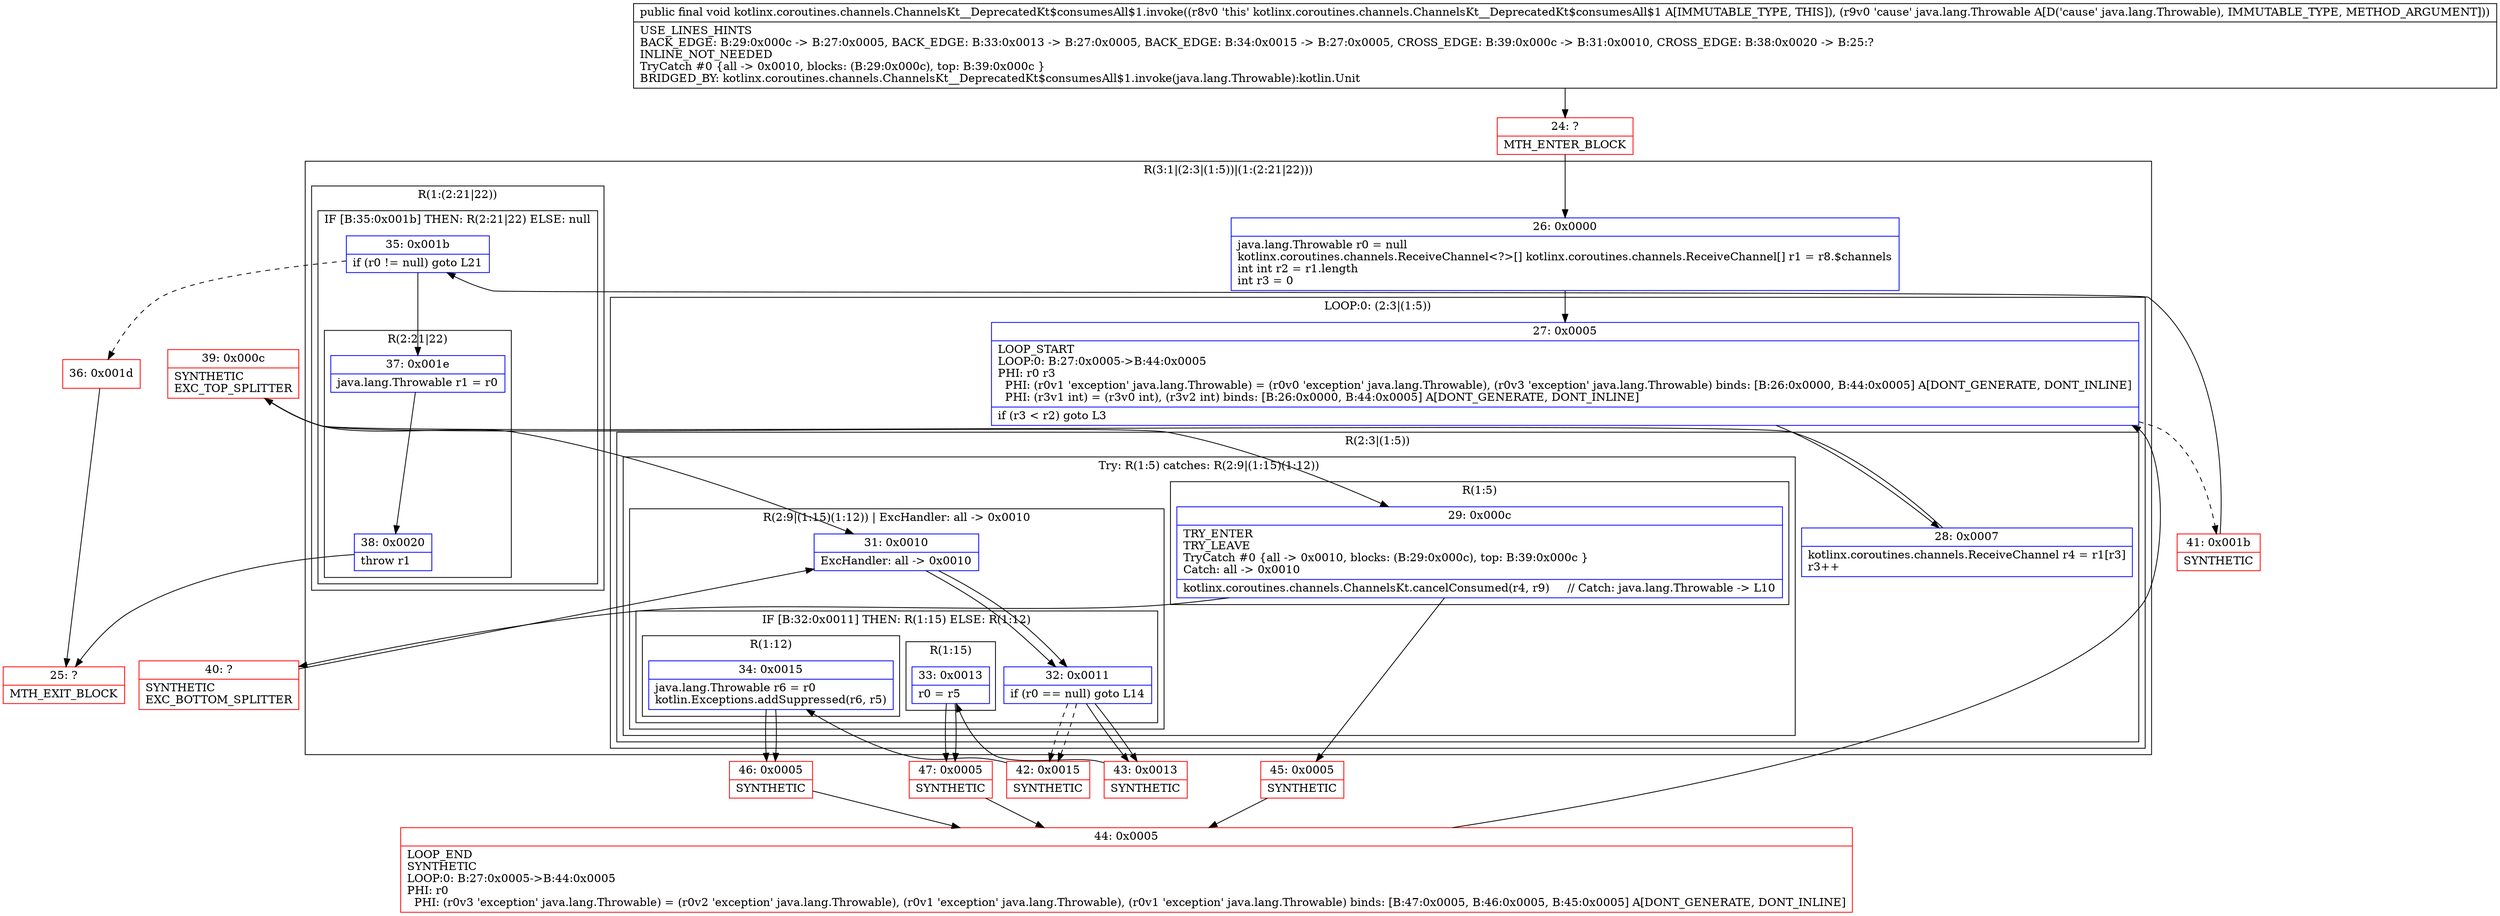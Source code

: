 digraph "CFG forkotlinx.coroutines.channels.ChannelsKt__DeprecatedKt$consumesAll$1.invoke(Ljava\/lang\/Throwable;)V" {
subgraph cluster_Region_291228886 {
label = "R(3:1|(2:3|(1:5))|(1:(2:21|22)))";
node [shape=record,color=blue];
Node_26 [shape=record,label="{26\:\ 0x0000|java.lang.Throwable r0 = null\lkotlinx.coroutines.channels.ReceiveChannel\<?\>[] kotlinx.coroutines.channels.ReceiveChannel[] r1 = r8.$channels\lint int r2 = r1.length\lint r3 = 0\l}"];
subgraph cluster_LoopRegion_491107443 {
label = "LOOP:0: (2:3|(1:5))";
node [shape=record,color=blue];
Node_27 [shape=record,label="{27\:\ 0x0005|LOOP_START\lLOOP:0: B:27:0x0005\-\>B:44:0x0005\lPHI: r0 r3 \l  PHI: (r0v1 'exception' java.lang.Throwable) = (r0v0 'exception' java.lang.Throwable), (r0v3 'exception' java.lang.Throwable) binds: [B:26:0x0000, B:44:0x0005] A[DONT_GENERATE, DONT_INLINE]\l  PHI: (r3v1 int) = (r3v0 int), (r3v2 int) binds: [B:26:0x0000, B:44:0x0005] A[DONT_GENERATE, DONT_INLINE]\l|if (r3 \< r2) goto L3\l}"];
subgraph cluster_Region_1308169187 {
label = "R(2:3|(1:5))";
node [shape=record,color=blue];
Node_28 [shape=record,label="{28\:\ 0x0007|kotlinx.coroutines.channels.ReceiveChannel r4 = r1[r3]\lr3++\l}"];
subgraph cluster_TryCatchRegion_1455379495 {
label = "Try: R(1:5) catches: R(2:9|(1:15)(1:12))";
node [shape=record,color=blue];
subgraph cluster_Region_273864641 {
label = "R(1:5)";
node [shape=record,color=blue];
Node_29 [shape=record,label="{29\:\ 0x000c|TRY_ENTER\lTRY_LEAVE\lTryCatch #0 \{all \-\> 0x0010, blocks: (B:29:0x000c), top: B:39:0x000c \}\lCatch: all \-\> 0x0010\l|kotlinx.coroutines.channels.ChannelsKt.cancelConsumed(r4, r9)     \/\/ Catch: java.lang.Throwable \-\> L10\l}"];
}
subgraph cluster_Region_1422401032 {
label = "R(2:9|(1:15)(1:12)) | ExcHandler: all \-\> 0x0010\l";
node [shape=record,color=blue];
Node_31 [shape=record,label="{31\:\ 0x0010|ExcHandler: all \-\> 0x0010\l}"];
subgraph cluster_IfRegion_1979088038 {
label = "IF [B:32:0x0011] THEN: R(1:15) ELSE: R(1:12)";
node [shape=record,color=blue];
Node_32 [shape=record,label="{32\:\ 0x0011|if (r0 == null) goto L14\l}"];
subgraph cluster_Region_1502775106 {
label = "R(1:15)";
node [shape=record,color=blue];
Node_33 [shape=record,label="{33\:\ 0x0013|r0 = r5\l}"];
}
subgraph cluster_Region_163265277 {
label = "R(1:12)";
node [shape=record,color=blue];
Node_34 [shape=record,label="{34\:\ 0x0015|java.lang.Throwable r6 = r0\lkotlin.Exceptions.addSuppressed(r6, r5)\l}"];
}
}
}
}
}
}
subgraph cluster_Region_1354865040 {
label = "R(1:(2:21|22))";
node [shape=record,color=blue];
subgraph cluster_IfRegion_1187609184 {
label = "IF [B:35:0x001b] THEN: R(2:21|22) ELSE: null";
node [shape=record,color=blue];
Node_35 [shape=record,label="{35\:\ 0x001b|if (r0 != null) goto L21\l}"];
subgraph cluster_Region_187452780 {
label = "R(2:21|22)";
node [shape=record,color=blue];
Node_37 [shape=record,label="{37\:\ 0x001e|java.lang.Throwable r1 = r0\l}"];
Node_38 [shape=record,label="{38\:\ 0x0020|throw r1\l}"];
}
}
}
}
subgraph cluster_Region_1422401032 {
label = "R(2:9|(1:15)(1:12)) | ExcHandler: all \-\> 0x0010\l";
node [shape=record,color=blue];
Node_31 [shape=record,label="{31\:\ 0x0010|ExcHandler: all \-\> 0x0010\l}"];
subgraph cluster_IfRegion_1979088038 {
label = "IF [B:32:0x0011] THEN: R(1:15) ELSE: R(1:12)";
node [shape=record,color=blue];
Node_32 [shape=record,label="{32\:\ 0x0011|if (r0 == null) goto L14\l}"];
subgraph cluster_Region_1502775106 {
label = "R(1:15)";
node [shape=record,color=blue];
Node_33 [shape=record,label="{33\:\ 0x0013|r0 = r5\l}"];
}
subgraph cluster_Region_163265277 {
label = "R(1:12)";
node [shape=record,color=blue];
Node_34 [shape=record,label="{34\:\ 0x0015|java.lang.Throwable r6 = r0\lkotlin.Exceptions.addSuppressed(r6, r5)\l}"];
}
}
}
Node_24 [shape=record,color=red,label="{24\:\ ?|MTH_ENTER_BLOCK\l}"];
Node_39 [shape=record,color=red,label="{39\:\ 0x000c|SYNTHETIC\lEXC_TOP_SPLITTER\l}"];
Node_40 [shape=record,color=red,label="{40\:\ ?|SYNTHETIC\lEXC_BOTTOM_SPLITTER\l}"];
Node_45 [shape=record,color=red,label="{45\:\ 0x0005|SYNTHETIC\l}"];
Node_44 [shape=record,color=red,label="{44\:\ 0x0005|LOOP_END\lSYNTHETIC\lLOOP:0: B:27:0x0005\-\>B:44:0x0005\lPHI: r0 \l  PHI: (r0v3 'exception' java.lang.Throwable) = (r0v2 'exception' java.lang.Throwable), (r0v1 'exception' java.lang.Throwable), (r0v1 'exception' java.lang.Throwable) binds: [B:47:0x0005, B:46:0x0005, B:45:0x0005] A[DONT_GENERATE, DONT_INLINE]\l}"];
Node_42 [shape=record,color=red,label="{42\:\ 0x0015|SYNTHETIC\l}"];
Node_46 [shape=record,color=red,label="{46\:\ 0x0005|SYNTHETIC\l}"];
Node_43 [shape=record,color=red,label="{43\:\ 0x0013|SYNTHETIC\l}"];
Node_47 [shape=record,color=red,label="{47\:\ 0x0005|SYNTHETIC\l}"];
Node_41 [shape=record,color=red,label="{41\:\ 0x001b|SYNTHETIC\l}"];
Node_36 [shape=record,color=red,label="{36\:\ 0x001d}"];
Node_25 [shape=record,color=red,label="{25\:\ ?|MTH_EXIT_BLOCK\l}"];
MethodNode[shape=record,label="{public final void kotlinx.coroutines.channels.ChannelsKt__DeprecatedKt$consumesAll$1.invoke((r8v0 'this' kotlinx.coroutines.channels.ChannelsKt__DeprecatedKt$consumesAll$1 A[IMMUTABLE_TYPE, THIS]), (r9v0 'cause' java.lang.Throwable A[D('cause' java.lang.Throwable), IMMUTABLE_TYPE, METHOD_ARGUMENT]))  | USE_LINES_HINTS\lBACK_EDGE: B:29:0x000c \-\> B:27:0x0005, BACK_EDGE: B:33:0x0013 \-\> B:27:0x0005, BACK_EDGE: B:34:0x0015 \-\> B:27:0x0005, CROSS_EDGE: B:39:0x000c \-\> B:31:0x0010, CROSS_EDGE: B:38:0x0020 \-\> B:25:?\lINLINE_NOT_NEEDED\lTryCatch #0 \{all \-\> 0x0010, blocks: (B:29:0x000c), top: B:39:0x000c \}\lBRIDGED_BY: kotlinx.coroutines.channels.ChannelsKt__DeprecatedKt$consumesAll$1.invoke(java.lang.Throwable):kotlin.Unit\l}"];
MethodNode -> Node_24;Node_26 -> Node_27;
Node_27 -> Node_28;
Node_27 -> Node_41[style=dashed];
Node_28 -> Node_39;
Node_29 -> Node_40;
Node_29 -> Node_45;
Node_31 -> Node_32;
Node_32 -> Node_42[style=dashed];
Node_32 -> Node_43;
Node_33 -> Node_47;
Node_34 -> Node_46;
Node_35 -> Node_36[style=dashed];
Node_35 -> Node_37;
Node_37 -> Node_38;
Node_38 -> Node_25;
Node_31 -> Node_32;
Node_32 -> Node_42[style=dashed];
Node_32 -> Node_43;
Node_33 -> Node_47;
Node_34 -> Node_46;
Node_24 -> Node_26;
Node_39 -> Node_29;
Node_39 -> Node_31;
Node_40 -> Node_31;
Node_45 -> Node_44;
Node_44 -> Node_27;
Node_42 -> Node_34;
Node_46 -> Node_44;
Node_43 -> Node_33;
Node_47 -> Node_44;
Node_41 -> Node_35;
Node_36 -> Node_25;
}

